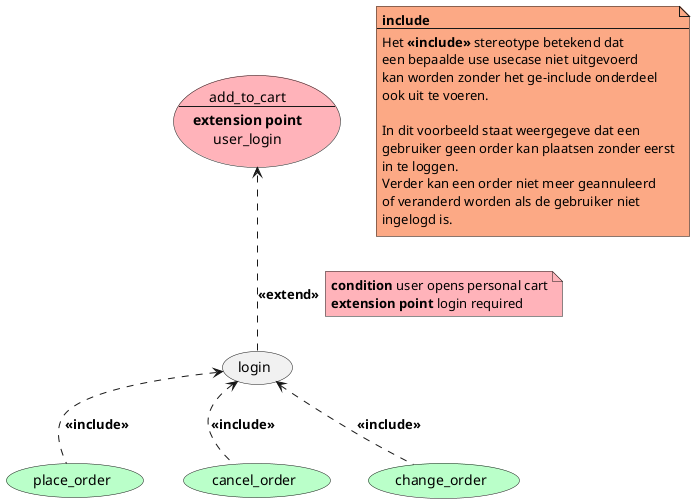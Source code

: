 @startuml
'https://plantuml.com/use-case-diagram

usecase usecase1 as "place_order" #BAFFC9
usecase usecase2 as "cancel_order" #BAFFC9
usecase usecase3 as "change_order" #BAFFC9
usecase usecase4 as "add_to_cart\n--\n**extension point**\nuser_login" #FFB3BA
usecase usecase5 as "login"

usecase5 <.. usecase1 : **<<include>>**
usecase5 <.. usecase2 : **<<include>>**
usecase5 <.. usecase3 : **<<include>>**
usecase5 ..> usecase4 : **<<extend>>**
note right on link #FFB3BA
    **condition** user opens personal cart
    **extension point** login required
end note

usecase1 -[hidden]down-> usecase5
usecase2 -[hidden]down-> usecase5
usecase3 -[hidden]down-> usecase5
usecase4 -[hidden]right-> usecase5

note as n1 #FCA985
    **include**
    --
    Het **<<include>>** stereotype betekend dat
    een bepaalde use usecase niet uitgevoerd
    kan worden zonder het ge-include onderdeel
    ook uit te voeren.

    In dit voorbeeld staat weergegeve dat een
    gebruiker geen order kan plaatsen zonder eerst
    in te loggen.
    Verder kan een order niet meer geannuleerd
    of veranderd worden als de gebruiker niet
    ingelogd is.
end note

@enduml